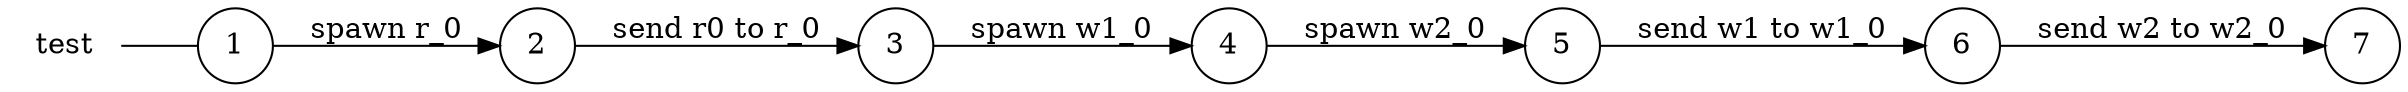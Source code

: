 digraph test {
	rankdir="LR";
	n_0 [label="test", shape="plaintext"];
	n_1 [id="3", shape=circle, label="3"];
	n_2 [id="6", shape=circle, label="6"];
	n_3 [id="4", shape=circle, label="5"];
	n_4 [id="5", shape=circle, label="7"];
	n_5 [id="2", shape=circle, label="2"];
	n_6 [id="7", shape=circle, label="4"];
	n_7 [id="1", shape=circle, label="1"];
	n_0 -> n_7 [arrowhead=none];

	n_7 -> n_5 [id="[$e|1]", label="spawn r_0"];
	n_3 -> n_2 [id="[$e|4]", label="send w1 to w1_0"];
	n_2 -> n_4 [id="[$e|3]", label="send w2 to w2_0"];
	n_1 -> n_6 [id="[$e|5]", label="spawn w1_0"];
	n_6 -> n_3 [id="[$e|0]", label="spawn w2_0"];
	n_5 -> n_1 [id="[$e|2]", label="send r0 to r_0"];
}
